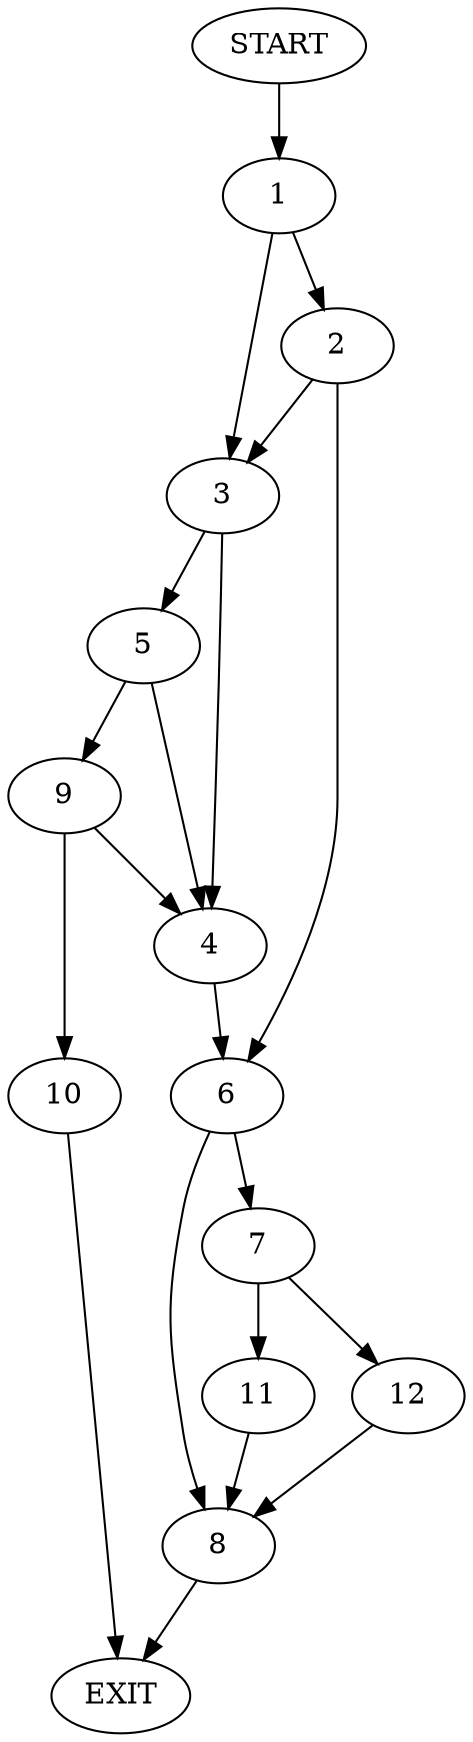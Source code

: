 digraph {
0 [label="START"]
13 [label="EXIT"]
0 -> 1
1 -> 2
1 -> 3
3 -> 4
3 -> 5
2 -> 6
2 -> 3
6 -> 7
6 -> 8
5 -> 4
5 -> 9
4 -> 6
9 -> 4
9 -> 10
10 -> 13
7 -> 11
7 -> 12
8 -> 13
12 -> 8
11 -> 8
}
